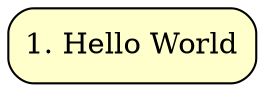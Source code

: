 digraph {
	graph [rankdir=BT splines=spline]
	node [fillcolor="#FFFFCC" shape=rectangle style="rounded,filled"]
	1 [label="1. Hello World"]
}

